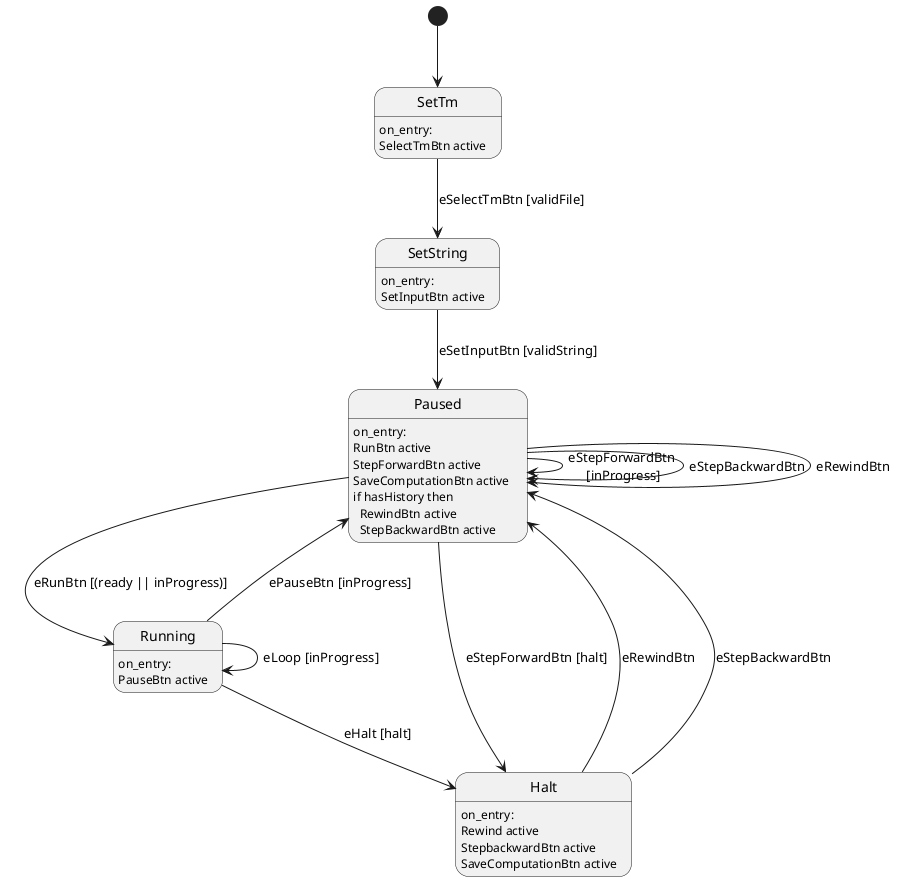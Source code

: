 

@startuml GUI Button Enables


[*] --> SetTm 
SetTm --> SetString : eSelectTmBtn [validFile]
SetTm : on_entry: \nSelectTmBtn active  

SetString : on_entry: \nSetInputBtn active  

SetString --> Paused : eSetInputBtn [validString]
Paused --> Running : eRunBtn [(ready || inProgress)] 
Paused : on_entry: \nRunBtn active \nStepForwardBtn active \nSaveComputationBtn active \nif hasHistory then \n  RewindBtn active \n  StepBackwardBtn active 

Paused --> Paused : eStepForwardBtn \n[inProgress]
Paused --> Halt : eStepForwardBtn [halt]
Paused --> Paused : eStepBackwardBtn
Paused --> Paused : eRewindBtn

Running --> Paused : ePauseBtn [inProgress]
Running --> Running : eLoop [inProgress]
Running --> Halt : eHalt [halt]
Running : on_entry: \nPauseBtn active 

Halt : on_entry: \nRewind active \nStepbackwardBtn active \nSaveComputationBtn active

Halt --> Paused : eRewindBtn
Halt --> Paused : eStepBackwardBtn

@enduml
